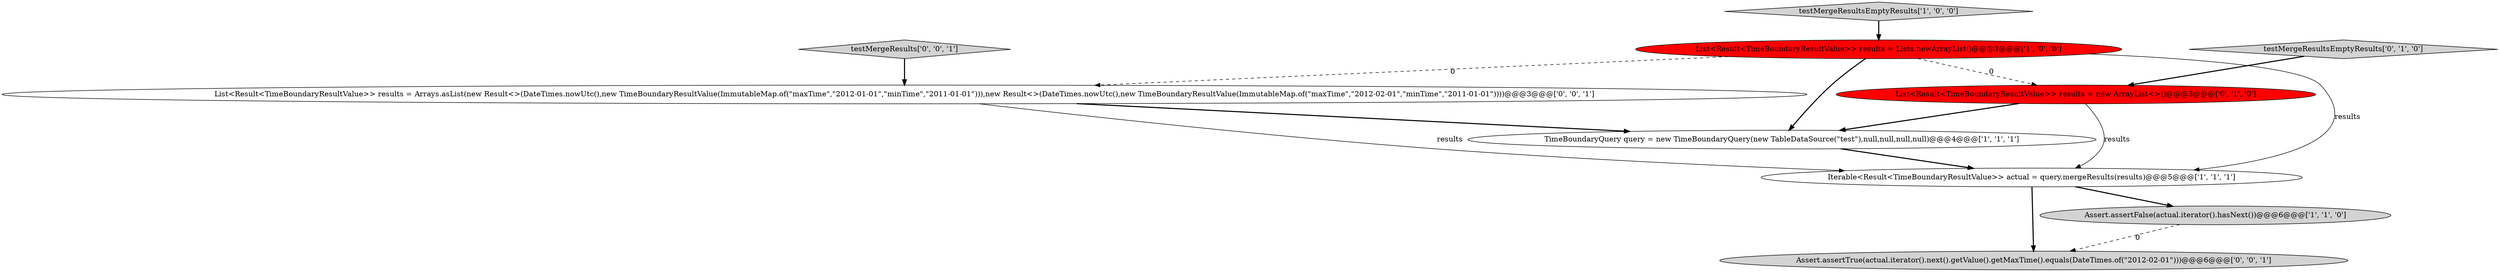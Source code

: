 digraph {
7 [style = filled, label = "testMergeResults['0', '0', '1']", fillcolor = lightgray, shape = diamond image = "AAA0AAABBB3BBB"];
1 [style = filled, label = "TimeBoundaryQuery query = new TimeBoundaryQuery(new TableDataSource(\"test\"),null,null,null,null)@@@4@@@['1', '1', '1']", fillcolor = white, shape = ellipse image = "AAA0AAABBB1BBB"];
4 [style = filled, label = "Iterable<Result<TimeBoundaryResultValue>> actual = query.mergeResults(results)@@@5@@@['1', '1', '1']", fillcolor = white, shape = ellipse image = "AAA0AAABBB1BBB"];
2 [style = filled, label = "testMergeResultsEmptyResults['1', '0', '0']", fillcolor = lightgray, shape = diamond image = "AAA0AAABBB1BBB"];
8 [style = filled, label = "List<Result<TimeBoundaryResultValue>> results = Arrays.asList(new Result<>(DateTimes.nowUtc(),new TimeBoundaryResultValue(ImmutableMap.of(\"maxTime\",\"2012-01-01\",\"minTime\",\"2011-01-01\"))),new Result<>(DateTimes.nowUtc(),new TimeBoundaryResultValue(ImmutableMap.of(\"maxTime\",\"2012-02-01\",\"minTime\",\"2011-01-01\"))))@@@3@@@['0', '0', '1']", fillcolor = white, shape = ellipse image = "AAA0AAABBB3BBB"];
9 [style = filled, label = "Assert.assertTrue(actual.iterator().next().getValue().getMaxTime().equals(DateTimes.of(\"2012-02-01\")))@@@6@@@['0', '0', '1']", fillcolor = lightgray, shape = ellipse image = "AAA0AAABBB3BBB"];
0 [style = filled, label = "List<Result<TimeBoundaryResultValue>> results = Lists.newArrayList()@@@3@@@['1', '0', '0']", fillcolor = red, shape = ellipse image = "AAA1AAABBB1BBB"];
6 [style = filled, label = "List<Result<TimeBoundaryResultValue>> results = new ArrayList<>()@@@3@@@['0', '1', '0']", fillcolor = red, shape = ellipse image = "AAA1AAABBB2BBB"];
3 [style = filled, label = "Assert.assertFalse(actual.iterator().hasNext())@@@6@@@['1', '1', '0']", fillcolor = lightgray, shape = ellipse image = "AAA0AAABBB1BBB"];
5 [style = filled, label = "testMergeResultsEmptyResults['0', '1', '0']", fillcolor = lightgray, shape = diamond image = "AAA0AAABBB2BBB"];
8->1 [style = bold, label=""];
6->1 [style = bold, label=""];
4->3 [style = bold, label=""];
4->9 [style = bold, label=""];
1->4 [style = bold, label=""];
0->8 [style = dashed, label="0"];
2->0 [style = bold, label=""];
0->6 [style = dashed, label="0"];
8->4 [style = solid, label="results"];
5->6 [style = bold, label=""];
0->4 [style = solid, label="results"];
3->9 [style = dashed, label="0"];
7->8 [style = bold, label=""];
0->1 [style = bold, label=""];
6->4 [style = solid, label="results"];
}
